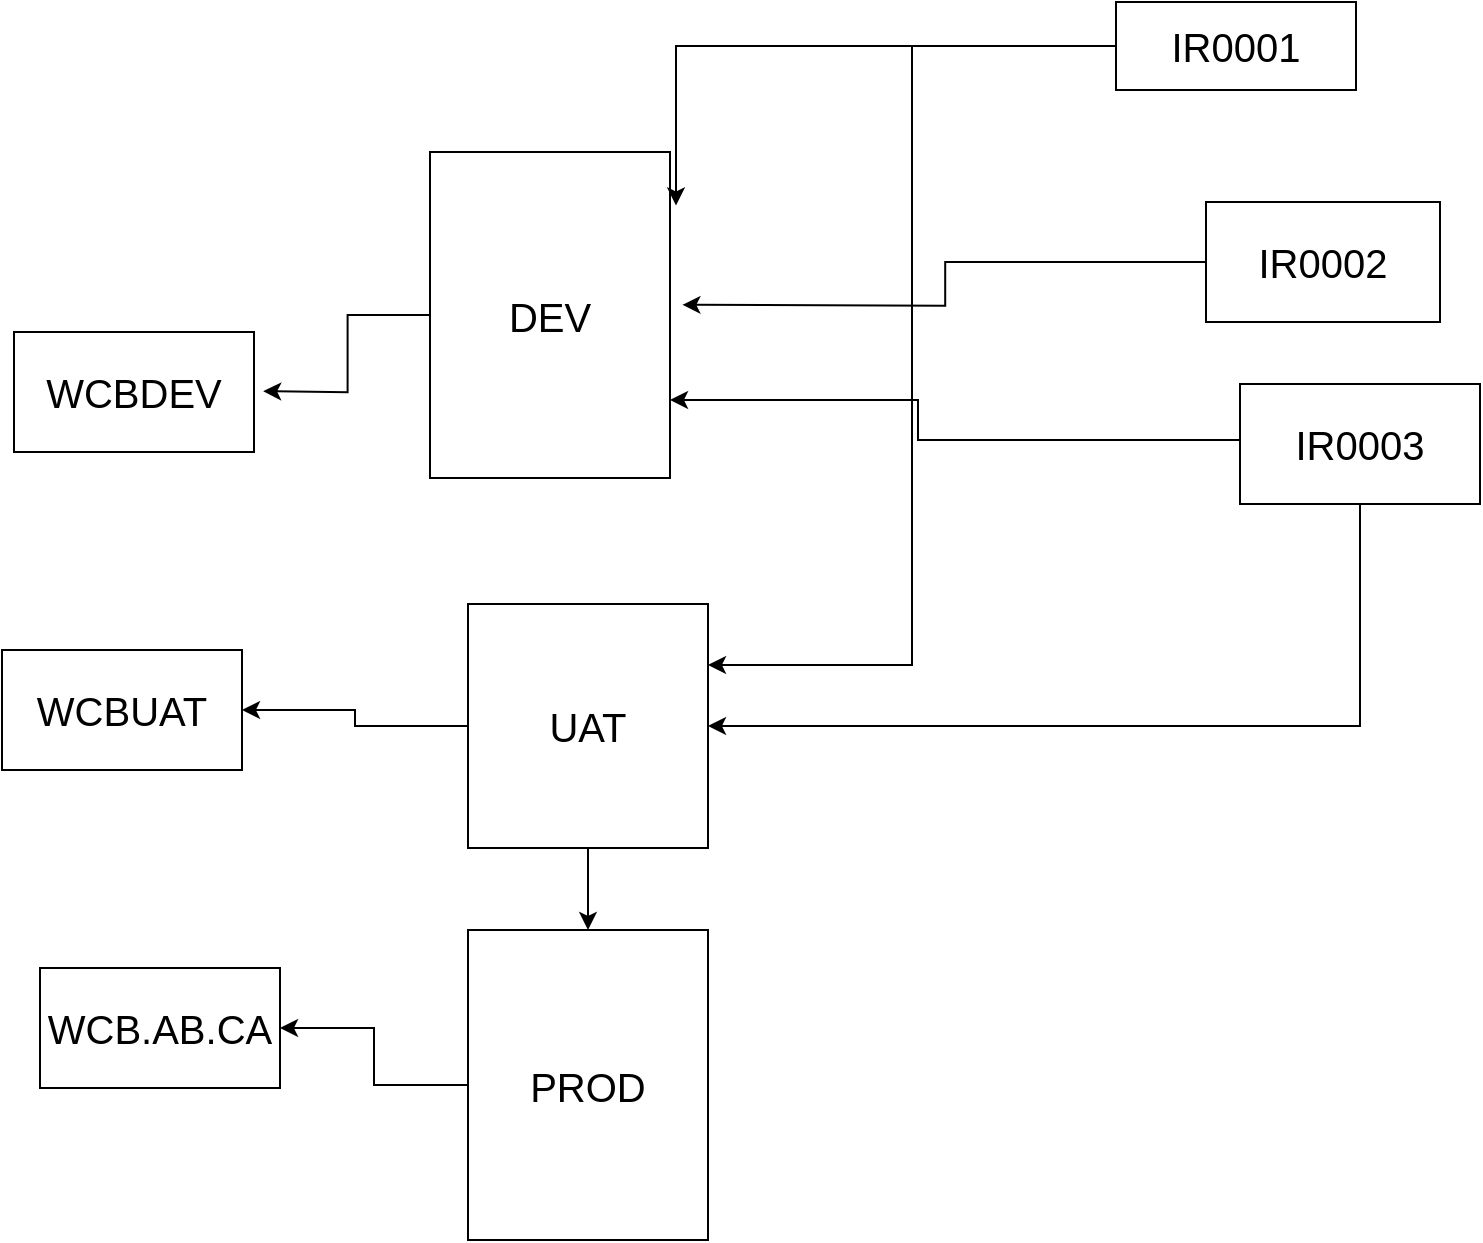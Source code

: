 <mxfile version="24.5.4" type="github">
  <diagram name="Page-1" id="HCB2hZKf-n2kw5awFJhK">
    <mxGraphModel dx="1568" dy="997" grid="0" gridSize="10" guides="1" tooltips="1" connect="1" arrows="1" fold="1" page="1" pageScale="1" pageWidth="850" pageHeight="1100" math="0" shadow="0">
      <root>
        <mxCell id="0" />
        <mxCell id="1" parent="0" />
        <mxCell id="hBSSRV6cEmvkAsClEgpi-27" style="edgeStyle=orthogonalEdgeStyle;rounded=0;orthogonalLoop=1;jettySize=auto;html=1;entryX=1;entryY=0.5;entryDx=0;entryDy=0;" parent="1" source="hBSSRV6cEmvkAsClEgpi-1" target="hBSSRV6cEmvkAsClEgpi-11" edge="1">
          <mxGeometry relative="1" as="geometry" />
        </mxCell>
        <mxCell id="hBSSRV6cEmvkAsClEgpi-33" style="edgeStyle=orthogonalEdgeStyle;rounded=0;orthogonalLoop=1;jettySize=auto;html=1;entryX=0.5;entryY=0;entryDx=0;entryDy=0;" parent="1" source="hBSSRV6cEmvkAsClEgpi-1" target="hBSSRV6cEmvkAsClEgpi-4" edge="1">
          <mxGeometry relative="1" as="geometry" />
        </mxCell>
        <mxCell id="hBSSRV6cEmvkAsClEgpi-1" value="&lt;font style=&quot;font-size: 20px;&quot;&gt;UAT&lt;/font&gt;" style="rounded=0;whiteSpace=wrap;html=1;" parent="1" vertex="1">
          <mxGeometry x="252" y="371" width="120" height="122" as="geometry" />
        </mxCell>
        <mxCell id="hBSSRV6cEmvkAsClEgpi-19" style="edgeStyle=orthogonalEdgeStyle;rounded=0;orthogonalLoop=1;jettySize=auto;html=1;entryX=1;entryY=0.5;entryDx=0;entryDy=0;" parent="1" source="hBSSRV6cEmvkAsClEgpi-4" target="hBSSRV6cEmvkAsClEgpi-10" edge="1">
          <mxGeometry relative="1" as="geometry" />
        </mxCell>
        <mxCell id="hBSSRV6cEmvkAsClEgpi-4" value="&lt;font style=&quot;font-size: 20px;&quot;&gt;PROD&lt;/font&gt;" style="rounded=0;whiteSpace=wrap;html=1;" parent="1" vertex="1">
          <mxGeometry x="252" y="534" width="120" height="155" as="geometry" />
        </mxCell>
        <mxCell id="hBSSRV6cEmvkAsClEgpi-17" style="edgeStyle=orthogonalEdgeStyle;rounded=0;orthogonalLoop=1;jettySize=auto;html=1;" parent="1" source="hBSSRV6cEmvkAsClEgpi-5" edge="1">
          <mxGeometry relative="1" as="geometry">
            <mxPoint x="149.6" y="264.6" as="targetPoint" />
          </mxGeometry>
        </mxCell>
        <mxCell id="hBSSRV6cEmvkAsClEgpi-5" value="&lt;font style=&quot;font-size: 20px;&quot;&gt;DEV&lt;/font&gt;" style="rounded=0;whiteSpace=wrap;html=1;" parent="1" vertex="1">
          <mxGeometry x="233" y="145" width="120" height="163" as="geometry" />
        </mxCell>
        <mxCell id="hBSSRV6cEmvkAsClEgpi-31" style="edgeStyle=orthogonalEdgeStyle;rounded=0;orthogonalLoop=1;jettySize=auto;html=1;entryX=1;entryY=0.25;entryDx=0;entryDy=0;" parent="1" source="hBSSRV6cEmvkAsClEgpi-6" target="hBSSRV6cEmvkAsClEgpi-1" edge="1">
          <mxGeometry relative="1" as="geometry" />
        </mxCell>
        <mxCell id="hBSSRV6cEmvkAsClEgpi-6" value="&lt;font style=&quot;font-size: 20px;&quot;&gt;IR0001&lt;/font&gt;" style="rounded=0;whiteSpace=wrap;html=1;" parent="1" vertex="1">
          <mxGeometry x="576" y="70" width="120" height="44" as="geometry" />
        </mxCell>
        <mxCell id="hBSSRV6cEmvkAsClEgpi-29" style="edgeStyle=orthogonalEdgeStyle;rounded=0;orthogonalLoop=1;jettySize=auto;html=1;" parent="1" source="hBSSRV6cEmvkAsClEgpi-7" edge="1">
          <mxGeometry relative="1" as="geometry">
            <mxPoint x="359.2" y="221.4" as="targetPoint" />
          </mxGeometry>
        </mxCell>
        <mxCell id="hBSSRV6cEmvkAsClEgpi-7" value="&lt;font style=&quot;font-size: 20px;&quot;&gt;IR0002&lt;/font&gt;" style="rounded=0;whiteSpace=wrap;html=1;" parent="1" vertex="1">
          <mxGeometry x="621" y="170" width="117" height="60" as="geometry" />
        </mxCell>
        <mxCell id="hBSSRV6cEmvkAsClEgpi-25" style="edgeStyle=orthogonalEdgeStyle;rounded=0;orthogonalLoop=1;jettySize=auto;html=1;" parent="1" source="hBSSRV6cEmvkAsClEgpi-8" target="hBSSRV6cEmvkAsClEgpi-5" edge="1">
          <mxGeometry relative="1" as="geometry">
            <Array as="points">
              <mxPoint x="477" y="289" />
              <mxPoint x="477" y="269" />
            </Array>
          </mxGeometry>
        </mxCell>
        <mxCell id="hBSSRV6cEmvkAsClEgpi-30" style="edgeStyle=orthogonalEdgeStyle;rounded=0;orthogonalLoop=1;jettySize=auto;html=1;exitX=0.5;exitY=1;exitDx=0;exitDy=0;entryX=1;entryY=0.5;entryDx=0;entryDy=0;" parent="1" source="hBSSRV6cEmvkAsClEgpi-8" target="hBSSRV6cEmvkAsClEgpi-1" edge="1">
          <mxGeometry relative="1" as="geometry" />
        </mxCell>
        <mxCell id="hBSSRV6cEmvkAsClEgpi-8" value="&lt;font style=&quot;font-size: 20px;&quot;&gt;IR0003&lt;/font&gt;" style="rounded=0;whiteSpace=wrap;html=1;" parent="1" vertex="1">
          <mxGeometry x="638" y="261" width="120" height="60" as="geometry" />
        </mxCell>
        <mxCell id="hBSSRV6cEmvkAsClEgpi-10" value="&lt;font style=&quot;font-size: 20px;&quot;&gt;WCB.AB.CA&lt;/font&gt;" style="rounded=0;whiteSpace=wrap;html=1;" parent="1" vertex="1">
          <mxGeometry x="38" y="553" width="120" height="60" as="geometry" />
        </mxCell>
        <mxCell id="hBSSRV6cEmvkAsClEgpi-11" value="&lt;font style=&quot;font-size: 20px;&quot;&gt;WCBUAT&lt;/font&gt;" style="rounded=0;whiteSpace=wrap;html=1;" parent="1" vertex="1">
          <mxGeometry x="19" y="394" width="120" height="60" as="geometry" />
        </mxCell>
        <mxCell id="hBSSRV6cEmvkAsClEgpi-12" value="&lt;font style=&quot;font-size: 20px;&quot;&gt;WCBDEV&lt;/font&gt;" style="rounded=0;whiteSpace=wrap;html=1;" parent="1" vertex="1">
          <mxGeometry x="25" y="235" width="120" height="60" as="geometry" />
        </mxCell>
        <mxCell id="hBSSRV6cEmvkAsClEgpi-23" style="edgeStyle=orthogonalEdgeStyle;rounded=0;orthogonalLoop=1;jettySize=auto;html=1;exitX=0;exitY=0.5;exitDx=0;exitDy=0;entryX=1.025;entryY=0.164;entryDx=0;entryDy=0;entryPerimeter=0;" parent="1" source="hBSSRV6cEmvkAsClEgpi-6" target="hBSSRV6cEmvkAsClEgpi-5" edge="1">
          <mxGeometry relative="1" as="geometry" />
        </mxCell>
      </root>
    </mxGraphModel>
  </diagram>
</mxfile>
